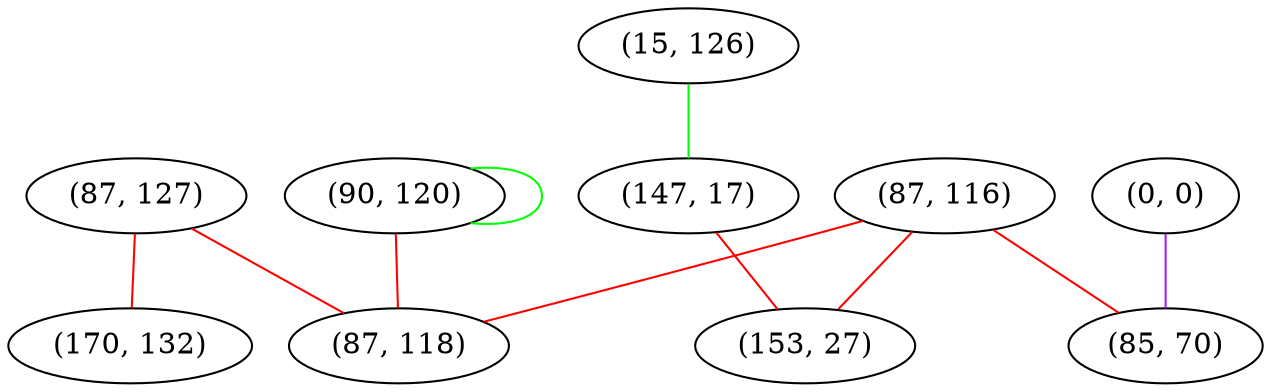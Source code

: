graph "" {
"(90, 120)";
"(0, 0)";
"(87, 127)";
"(15, 126)";
"(147, 17)";
"(87, 116)";
"(153, 27)";
"(85, 70)";
"(87, 118)";
"(170, 132)";
"(90, 120)" -- "(90, 120)"  [color=green, key=0, weight=2];
"(90, 120)" -- "(87, 118)"  [color=red, key=0, weight=1];
"(0, 0)" -- "(85, 70)"  [color=purple, key=0, weight=4];
"(87, 127)" -- "(87, 118)"  [color=red, key=0, weight=1];
"(87, 127)" -- "(170, 132)"  [color=red, key=0, weight=1];
"(15, 126)" -- "(147, 17)"  [color=green, key=0, weight=2];
"(147, 17)" -- "(153, 27)"  [color=red, key=0, weight=1];
"(87, 116)" -- "(85, 70)"  [color=red, key=0, weight=1];
"(87, 116)" -- "(87, 118)"  [color=red, key=0, weight=1];
"(87, 116)" -- "(153, 27)"  [color=red, key=0, weight=1];
}
